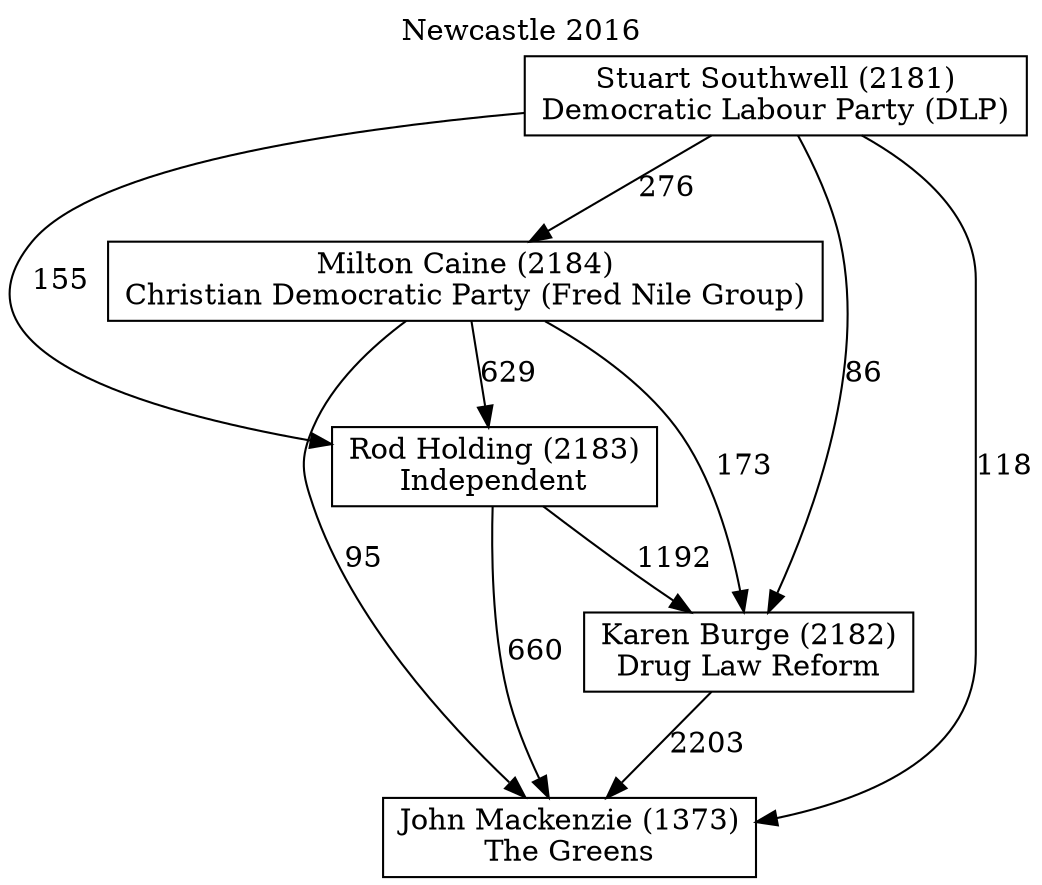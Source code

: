 // House preference flow
digraph "John Mackenzie (1373)_Newcastle_2016" {
	graph [label="Newcastle 2016" labelloc=t mclimit=10]
	node [shape=box]
	"Karen Burge (2182)" [label="Karen Burge (2182)
Drug Law Reform"]
	"John Mackenzie (1373)" [label="John Mackenzie (1373)
The Greens"]
	"Rod Holding (2183)" [label="Rod Holding (2183)
Independent"]
	"Stuart Southwell (2181)" [label="Stuart Southwell (2181)
Democratic Labour Party (DLP)"]
	"Milton Caine (2184)" [label="Milton Caine (2184)
Christian Democratic Party (Fred Nile Group)"]
	"Rod Holding (2183)" -> "John Mackenzie (1373)" [label=660]
	"Milton Caine (2184)" -> "Rod Holding (2183)" [label=629]
	"Stuart Southwell (2181)" -> "Karen Burge (2182)" [label=86]
	"Milton Caine (2184)" -> "Karen Burge (2182)" [label=173]
	"Stuart Southwell (2181)" -> "Milton Caine (2184)" [label=276]
	"Karen Burge (2182)" -> "John Mackenzie (1373)" [label=2203]
	"Stuart Southwell (2181)" -> "Rod Holding (2183)" [label=155]
	"Rod Holding (2183)" -> "Karen Burge (2182)" [label=1192]
	"Stuart Southwell (2181)" -> "John Mackenzie (1373)" [label=118]
	"Milton Caine (2184)" -> "John Mackenzie (1373)" [label=95]
}
